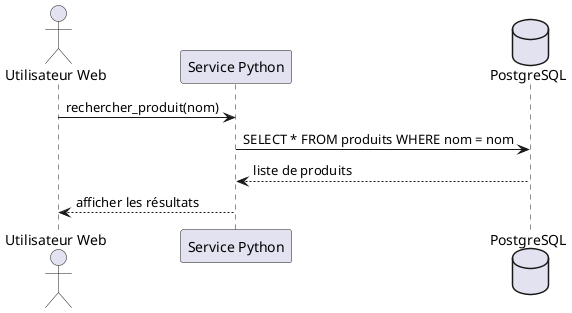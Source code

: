 @startuml Rechercher_un_produit

actor "Utilisateur Web" as Web
participant "Service Python" as Service
database "PostgreSQL" as DB

Web -> Service : rechercher_produit(nom)
Service -> DB : SELECT * FROM produits WHERE nom = nom
DB --> Service : liste de produits
Service --> Web : afficher les résultats

@enduml
